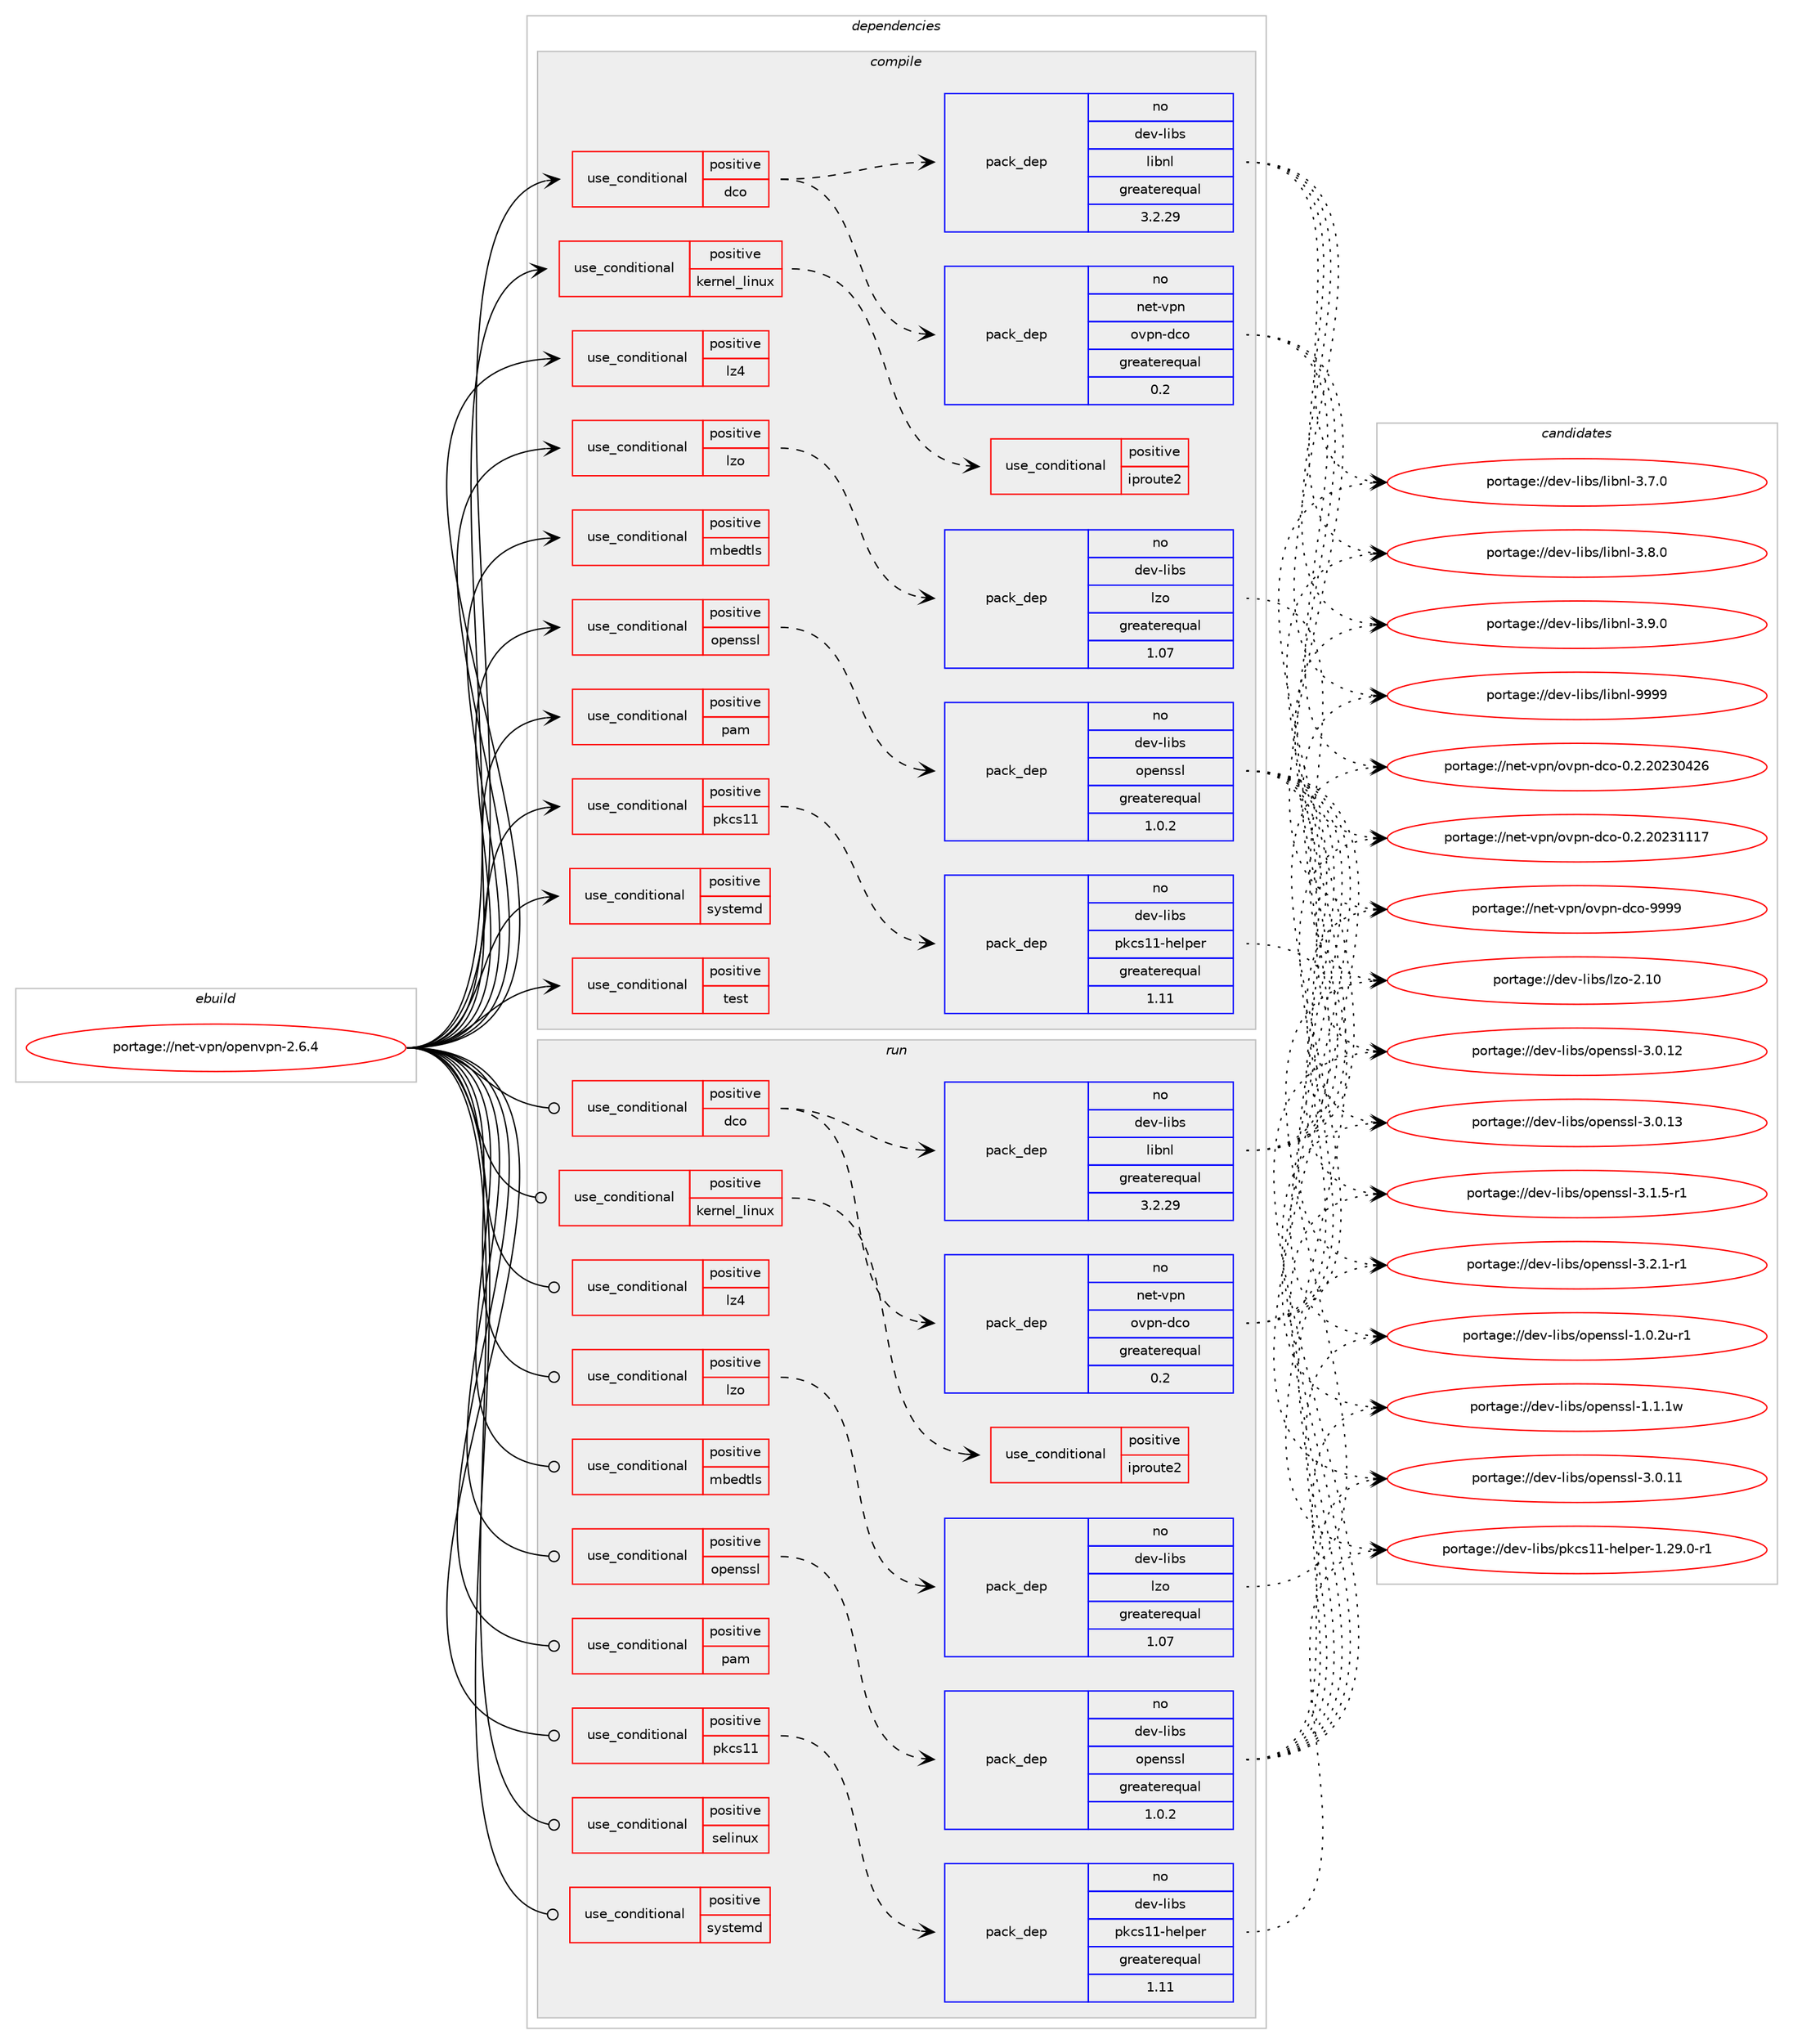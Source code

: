digraph prolog {

# *************
# Graph options
# *************

newrank=true;
concentrate=true;
compound=true;
graph [rankdir=LR,fontname=Helvetica,fontsize=10,ranksep=1.5];#, ranksep=2.5, nodesep=0.2];
edge  [arrowhead=vee];
node  [fontname=Helvetica,fontsize=10];

# **********
# The ebuild
# **********

subgraph cluster_leftcol {
color=gray;
rank=same;
label=<<i>ebuild</i>>;
id [label="portage://net-vpn/openvpn-2.6.4", color=red, width=4, href="../net-vpn/openvpn-2.6.4.svg"];
}

# ****************
# The dependencies
# ****************

subgraph cluster_midcol {
color=gray;
label=<<i>dependencies</i>>;
subgraph cluster_compile {
fillcolor="#eeeeee";
style=filled;
label=<<i>compile</i>>;
subgraph cond3940 {
dependency5099 [label=<<TABLE BORDER="0" CELLBORDER="1" CELLSPACING="0" CELLPADDING="4"><TR><TD ROWSPAN="3" CELLPADDING="10">use_conditional</TD></TR><TR><TD>positive</TD></TR><TR><TD>dco</TD></TR></TABLE>>, shape=none, color=red];
subgraph pack1109 {
dependency5100 [label=<<TABLE BORDER="0" CELLBORDER="1" CELLSPACING="0" CELLPADDING="4" WIDTH="220"><TR><TD ROWSPAN="6" CELLPADDING="30">pack_dep</TD></TR><TR><TD WIDTH="110">no</TD></TR><TR><TD>net-vpn</TD></TR><TR><TD>ovpn-dco</TD></TR><TR><TD>greaterequal</TD></TR><TR><TD>0.2</TD></TR></TABLE>>, shape=none, color=blue];
}
dependency5099:e -> dependency5100:w [weight=20,style="dashed",arrowhead="vee"];
subgraph pack1110 {
dependency5101 [label=<<TABLE BORDER="0" CELLBORDER="1" CELLSPACING="0" CELLPADDING="4" WIDTH="220"><TR><TD ROWSPAN="6" CELLPADDING="30">pack_dep</TD></TR><TR><TD WIDTH="110">no</TD></TR><TR><TD>dev-libs</TD></TR><TR><TD>libnl</TD></TR><TR><TD>greaterequal</TD></TR><TR><TD>3.2.29</TD></TR></TABLE>>, shape=none, color=blue];
}
dependency5099:e -> dependency5101:w [weight=20,style="dashed",arrowhead="vee"];
}
id:e -> dependency5099:w [weight=20,style="solid",arrowhead="vee"];
subgraph cond3941 {
dependency5102 [label=<<TABLE BORDER="0" CELLBORDER="1" CELLSPACING="0" CELLPADDING="4"><TR><TD ROWSPAN="3" CELLPADDING="10">use_conditional</TD></TR><TR><TD>positive</TD></TR><TR><TD>kernel_linux</TD></TR></TABLE>>, shape=none, color=red];
subgraph cond3942 {
dependency5103 [label=<<TABLE BORDER="0" CELLBORDER="1" CELLSPACING="0" CELLPADDING="4"><TR><TD ROWSPAN="3" CELLPADDING="10">use_conditional</TD></TR><TR><TD>positive</TD></TR><TR><TD>iproute2</TD></TR></TABLE>>, shape=none, color=red];
# *** BEGIN UNKNOWN DEPENDENCY TYPE (TODO) ***
# dependency5103 -> package_dependency(portage://net-vpn/openvpn-2.6.4,install,no,sys-apps,iproute2,none,[,,],[],[use(disable(minimal),none)])
# *** END UNKNOWN DEPENDENCY TYPE (TODO) ***

}
dependency5102:e -> dependency5103:w [weight=20,style="dashed",arrowhead="vee"];
}
id:e -> dependency5102:w [weight=20,style="solid",arrowhead="vee"];
subgraph cond3943 {
dependency5104 [label=<<TABLE BORDER="0" CELLBORDER="1" CELLSPACING="0" CELLPADDING="4"><TR><TD ROWSPAN="3" CELLPADDING="10">use_conditional</TD></TR><TR><TD>positive</TD></TR><TR><TD>lz4</TD></TR></TABLE>>, shape=none, color=red];
# *** BEGIN UNKNOWN DEPENDENCY TYPE (TODO) ***
# dependency5104 -> package_dependency(portage://net-vpn/openvpn-2.6.4,install,no,app-arch,lz4,none,[,,],[],[])
# *** END UNKNOWN DEPENDENCY TYPE (TODO) ***

}
id:e -> dependency5104:w [weight=20,style="solid",arrowhead="vee"];
subgraph cond3944 {
dependency5105 [label=<<TABLE BORDER="0" CELLBORDER="1" CELLSPACING="0" CELLPADDING="4"><TR><TD ROWSPAN="3" CELLPADDING="10">use_conditional</TD></TR><TR><TD>positive</TD></TR><TR><TD>lzo</TD></TR></TABLE>>, shape=none, color=red];
subgraph pack1111 {
dependency5106 [label=<<TABLE BORDER="0" CELLBORDER="1" CELLSPACING="0" CELLPADDING="4" WIDTH="220"><TR><TD ROWSPAN="6" CELLPADDING="30">pack_dep</TD></TR><TR><TD WIDTH="110">no</TD></TR><TR><TD>dev-libs</TD></TR><TR><TD>lzo</TD></TR><TR><TD>greaterequal</TD></TR><TR><TD>1.07</TD></TR></TABLE>>, shape=none, color=blue];
}
dependency5105:e -> dependency5106:w [weight=20,style="dashed",arrowhead="vee"];
}
id:e -> dependency5105:w [weight=20,style="solid",arrowhead="vee"];
subgraph cond3945 {
dependency5107 [label=<<TABLE BORDER="0" CELLBORDER="1" CELLSPACING="0" CELLPADDING="4"><TR><TD ROWSPAN="3" CELLPADDING="10">use_conditional</TD></TR><TR><TD>positive</TD></TR><TR><TD>mbedtls</TD></TR></TABLE>>, shape=none, color=red];
# *** BEGIN UNKNOWN DEPENDENCY TYPE (TODO) ***
# dependency5107 -> package_dependency(portage://net-vpn/openvpn-2.6.4,install,no,net-libs,mbedtls,none,[,,],any_same_slot,[])
# *** END UNKNOWN DEPENDENCY TYPE (TODO) ***

}
id:e -> dependency5107:w [weight=20,style="solid",arrowhead="vee"];
subgraph cond3946 {
dependency5108 [label=<<TABLE BORDER="0" CELLBORDER="1" CELLSPACING="0" CELLPADDING="4"><TR><TD ROWSPAN="3" CELLPADDING="10">use_conditional</TD></TR><TR><TD>positive</TD></TR><TR><TD>openssl</TD></TR></TABLE>>, shape=none, color=red];
subgraph pack1112 {
dependency5109 [label=<<TABLE BORDER="0" CELLBORDER="1" CELLSPACING="0" CELLPADDING="4" WIDTH="220"><TR><TD ROWSPAN="6" CELLPADDING="30">pack_dep</TD></TR><TR><TD WIDTH="110">no</TD></TR><TR><TD>dev-libs</TD></TR><TR><TD>openssl</TD></TR><TR><TD>greaterequal</TD></TR><TR><TD>1.0.2</TD></TR></TABLE>>, shape=none, color=blue];
}
dependency5108:e -> dependency5109:w [weight=20,style="dashed",arrowhead="vee"];
}
id:e -> dependency5108:w [weight=20,style="solid",arrowhead="vee"];
subgraph cond3947 {
dependency5110 [label=<<TABLE BORDER="0" CELLBORDER="1" CELLSPACING="0" CELLPADDING="4"><TR><TD ROWSPAN="3" CELLPADDING="10">use_conditional</TD></TR><TR><TD>positive</TD></TR><TR><TD>pam</TD></TR></TABLE>>, shape=none, color=red];
# *** BEGIN UNKNOWN DEPENDENCY TYPE (TODO) ***
# dependency5110 -> package_dependency(portage://net-vpn/openvpn-2.6.4,install,no,sys-libs,pam,none,[,,],[],[])
# *** END UNKNOWN DEPENDENCY TYPE (TODO) ***

}
id:e -> dependency5110:w [weight=20,style="solid",arrowhead="vee"];
subgraph cond3948 {
dependency5111 [label=<<TABLE BORDER="0" CELLBORDER="1" CELLSPACING="0" CELLPADDING="4"><TR><TD ROWSPAN="3" CELLPADDING="10">use_conditional</TD></TR><TR><TD>positive</TD></TR><TR><TD>pkcs11</TD></TR></TABLE>>, shape=none, color=red];
subgraph pack1113 {
dependency5112 [label=<<TABLE BORDER="0" CELLBORDER="1" CELLSPACING="0" CELLPADDING="4" WIDTH="220"><TR><TD ROWSPAN="6" CELLPADDING="30">pack_dep</TD></TR><TR><TD WIDTH="110">no</TD></TR><TR><TD>dev-libs</TD></TR><TR><TD>pkcs11-helper</TD></TR><TR><TD>greaterequal</TD></TR><TR><TD>1.11</TD></TR></TABLE>>, shape=none, color=blue];
}
dependency5111:e -> dependency5112:w [weight=20,style="dashed",arrowhead="vee"];
}
id:e -> dependency5111:w [weight=20,style="solid",arrowhead="vee"];
subgraph cond3949 {
dependency5113 [label=<<TABLE BORDER="0" CELLBORDER="1" CELLSPACING="0" CELLPADDING="4"><TR><TD ROWSPAN="3" CELLPADDING="10">use_conditional</TD></TR><TR><TD>positive</TD></TR><TR><TD>systemd</TD></TR></TABLE>>, shape=none, color=red];
# *** BEGIN UNKNOWN DEPENDENCY TYPE (TODO) ***
# dependency5113 -> package_dependency(portage://net-vpn/openvpn-2.6.4,install,no,sys-apps,systemd,none,[,,],[],[])
# *** END UNKNOWN DEPENDENCY TYPE (TODO) ***

}
id:e -> dependency5113:w [weight=20,style="solid",arrowhead="vee"];
subgraph cond3950 {
dependency5114 [label=<<TABLE BORDER="0" CELLBORDER="1" CELLSPACING="0" CELLPADDING="4"><TR><TD ROWSPAN="3" CELLPADDING="10">use_conditional</TD></TR><TR><TD>positive</TD></TR><TR><TD>test</TD></TR></TABLE>>, shape=none, color=red];
# *** BEGIN UNKNOWN DEPENDENCY TYPE (TODO) ***
# dependency5114 -> package_dependency(portage://net-vpn/openvpn-2.6.4,install,no,dev-util,cmocka,none,[,,],[],[])
# *** END UNKNOWN DEPENDENCY TYPE (TODO) ***

}
id:e -> dependency5114:w [weight=20,style="solid",arrowhead="vee"];
# *** BEGIN UNKNOWN DEPENDENCY TYPE (TODO) ***
# id -> package_dependency(portage://net-vpn/openvpn-2.6.4,install,no,sys-libs,libcap-ng,none,[,,],any_same_slot,[])
# *** END UNKNOWN DEPENDENCY TYPE (TODO) ***

}
subgraph cluster_compileandrun {
fillcolor="#eeeeee";
style=filled;
label=<<i>compile and run</i>>;
}
subgraph cluster_run {
fillcolor="#eeeeee";
style=filled;
label=<<i>run</i>>;
subgraph cond3951 {
dependency5115 [label=<<TABLE BORDER="0" CELLBORDER="1" CELLSPACING="0" CELLPADDING="4"><TR><TD ROWSPAN="3" CELLPADDING="10">use_conditional</TD></TR><TR><TD>positive</TD></TR><TR><TD>dco</TD></TR></TABLE>>, shape=none, color=red];
subgraph pack1114 {
dependency5116 [label=<<TABLE BORDER="0" CELLBORDER="1" CELLSPACING="0" CELLPADDING="4" WIDTH="220"><TR><TD ROWSPAN="6" CELLPADDING="30">pack_dep</TD></TR><TR><TD WIDTH="110">no</TD></TR><TR><TD>net-vpn</TD></TR><TR><TD>ovpn-dco</TD></TR><TR><TD>greaterequal</TD></TR><TR><TD>0.2</TD></TR></TABLE>>, shape=none, color=blue];
}
dependency5115:e -> dependency5116:w [weight=20,style="dashed",arrowhead="vee"];
subgraph pack1115 {
dependency5117 [label=<<TABLE BORDER="0" CELLBORDER="1" CELLSPACING="0" CELLPADDING="4" WIDTH="220"><TR><TD ROWSPAN="6" CELLPADDING="30">pack_dep</TD></TR><TR><TD WIDTH="110">no</TD></TR><TR><TD>dev-libs</TD></TR><TR><TD>libnl</TD></TR><TR><TD>greaterequal</TD></TR><TR><TD>3.2.29</TD></TR></TABLE>>, shape=none, color=blue];
}
dependency5115:e -> dependency5117:w [weight=20,style="dashed",arrowhead="vee"];
}
id:e -> dependency5115:w [weight=20,style="solid",arrowhead="odot"];
subgraph cond3952 {
dependency5118 [label=<<TABLE BORDER="0" CELLBORDER="1" CELLSPACING="0" CELLPADDING="4"><TR><TD ROWSPAN="3" CELLPADDING="10">use_conditional</TD></TR><TR><TD>positive</TD></TR><TR><TD>kernel_linux</TD></TR></TABLE>>, shape=none, color=red];
subgraph cond3953 {
dependency5119 [label=<<TABLE BORDER="0" CELLBORDER="1" CELLSPACING="0" CELLPADDING="4"><TR><TD ROWSPAN="3" CELLPADDING="10">use_conditional</TD></TR><TR><TD>positive</TD></TR><TR><TD>iproute2</TD></TR></TABLE>>, shape=none, color=red];
# *** BEGIN UNKNOWN DEPENDENCY TYPE (TODO) ***
# dependency5119 -> package_dependency(portage://net-vpn/openvpn-2.6.4,run,no,sys-apps,iproute2,none,[,,],[],[use(disable(minimal),none)])
# *** END UNKNOWN DEPENDENCY TYPE (TODO) ***

}
dependency5118:e -> dependency5119:w [weight=20,style="dashed",arrowhead="vee"];
}
id:e -> dependency5118:w [weight=20,style="solid",arrowhead="odot"];
subgraph cond3954 {
dependency5120 [label=<<TABLE BORDER="0" CELLBORDER="1" CELLSPACING="0" CELLPADDING="4"><TR><TD ROWSPAN="3" CELLPADDING="10">use_conditional</TD></TR><TR><TD>positive</TD></TR><TR><TD>lz4</TD></TR></TABLE>>, shape=none, color=red];
# *** BEGIN UNKNOWN DEPENDENCY TYPE (TODO) ***
# dependency5120 -> package_dependency(portage://net-vpn/openvpn-2.6.4,run,no,app-arch,lz4,none,[,,],[],[])
# *** END UNKNOWN DEPENDENCY TYPE (TODO) ***

}
id:e -> dependency5120:w [weight=20,style="solid",arrowhead="odot"];
subgraph cond3955 {
dependency5121 [label=<<TABLE BORDER="0" CELLBORDER="1" CELLSPACING="0" CELLPADDING="4"><TR><TD ROWSPAN="3" CELLPADDING="10">use_conditional</TD></TR><TR><TD>positive</TD></TR><TR><TD>lzo</TD></TR></TABLE>>, shape=none, color=red];
subgraph pack1116 {
dependency5122 [label=<<TABLE BORDER="0" CELLBORDER="1" CELLSPACING="0" CELLPADDING="4" WIDTH="220"><TR><TD ROWSPAN="6" CELLPADDING="30">pack_dep</TD></TR><TR><TD WIDTH="110">no</TD></TR><TR><TD>dev-libs</TD></TR><TR><TD>lzo</TD></TR><TR><TD>greaterequal</TD></TR><TR><TD>1.07</TD></TR></TABLE>>, shape=none, color=blue];
}
dependency5121:e -> dependency5122:w [weight=20,style="dashed",arrowhead="vee"];
}
id:e -> dependency5121:w [weight=20,style="solid",arrowhead="odot"];
subgraph cond3956 {
dependency5123 [label=<<TABLE BORDER="0" CELLBORDER="1" CELLSPACING="0" CELLPADDING="4"><TR><TD ROWSPAN="3" CELLPADDING="10">use_conditional</TD></TR><TR><TD>positive</TD></TR><TR><TD>mbedtls</TD></TR></TABLE>>, shape=none, color=red];
# *** BEGIN UNKNOWN DEPENDENCY TYPE (TODO) ***
# dependency5123 -> package_dependency(portage://net-vpn/openvpn-2.6.4,run,no,net-libs,mbedtls,none,[,,],any_same_slot,[])
# *** END UNKNOWN DEPENDENCY TYPE (TODO) ***

}
id:e -> dependency5123:w [weight=20,style="solid",arrowhead="odot"];
subgraph cond3957 {
dependency5124 [label=<<TABLE BORDER="0" CELLBORDER="1" CELLSPACING="0" CELLPADDING="4"><TR><TD ROWSPAN="3" CELLPADDING="10">use_conditional</TD></TR><TR><TD>positive</TD></TR><TR><TD>openssl</TD></TR></TABLE>>, shape=none, color=red];
subgraph pack1117 {
dependency5125 [label=<<TABLE BORDER="0" CELLBORDER="1" CELLSPACING="0" CELLPADDING="4" WIDTH="220"><TR><TD ROWSPAN="6" CELLPADDING="30">pack_dep</TD></TR><TR><TD WIDTH="110">no</TD></TR><TR><TD>dev-libs</TD></TR><TR><TD>openssl</TD></TR><TR><TD>greaterequal</TD></TR><TR><TD>1.0.2</TD></TR></TABLE>>, shape=none, color=blue];
}
dependency5124:e -> dependency5125:w [weight=20,style="dashed",arrowhead="vee"];
}
id:e -> dependency5124:w [weight=20,style="solid",arrowhead="odot"];
subgraph cond3958 {
dependency5126 [label=<<TABLE BORDER="0" CELLBORDER="1" CELLSPACING="0" CELLPADDING="4"><TR><TD ROWSPAN="3" CELLPADDING="10">use_conditional</TD></TR><TR><TD>positive</TD></TR><TR><TD>pam</TD></TR></TABLE>>, shape=none, color=red];
# *** BEGIN UNKNOWN DEPENDENCY TYPE (TODO) ***
# dependency5126 -> package_dependency(portage://net-vpn/openvpn-2.6.4,run,no,sys-libs,pam,none,[,,],[],[])
# *** END UNKNOWN DEPENDENCY TYPE (TODO) ***

}
id:e -> dependency5126:w [weight=20,style="solid",arrowhead="odot"];
subgraph cond3959 {
dependency5127 [label=<<TABLE BORDER="0" CELLBORDER="1" CELLSPACING="0" CELLPADDING="4"><TR><TD ROWSPAN="3" CELLPADDING="10">use_conditional</TD></TR><TR><TD>positive</TD></TR><TR><TD>pkcs11</TD></TR></TABLE>>, shape=none, color=red];
subgraph pack1118 {
dependency5128 [label=<<TABLE BORDER="0" CELLBORDER="1" CELLSPACING="0" CELLPADDING="4" WIDTH="220"><TR><TD ROWSPAN="6" CELLPADDING="30">pack_dep</TD></TR><TR><TD WIDTH="110">no</TD></TR><TR><TD>dev-libs</TD></TR><TR><TD>pkcs11-helper</TD></TR><TR><TD>greaterequal</TD></TR><TR><TD>1.11</TD></TR></TABLE>>, shape=none, color=blue];
}
dependency5127:e -> dependency5128:w [weight=20,style="dashed",arrowhead="vee"];
}
id:e -> dependency5127:w [weight=20,style="solid",arrowhead="odot"];
subgraph cond3960 {
dependency5129 [label=<<TABLE BORDER="0" CELLBORDER="1" CELLSPACING="0" CELLPADDING="4"><TR><TD ROWSPAN="3" CELLPADDING="10">use_conditional</TD></TR><TR><TD>positive</TD></TR><TR><TD>selinux</TD></TR></TABLE>>, shape=none, color=red];
# *** BEGIN UNKNOWN DEPENDENCY TYPE (TODO) ***
# dependency5129 -> package_dependency(portage://net-vpn/openvpn-2.6.4,run,no,sec-policy,selinux-openvpn,none,[,,],[],[])
# *** END UNKNOWN DEPENDENCY TYPE (TODO) ***

}
id:e -> dependency5129:w [weight=20,style="solid",arrowhead="odot"];
subgraph cond3961 {
dependency5130 [label=<<TABLE BORDER="0" CELLBORDER="1" CELLSPACING="0" CELLPADDING="4"><TR><TD ROWSPAN="3" CELLPADDING="10">use_conditional</TD></TR><TR><TD>positive</TD></TR><TR><TD>systemd</TD></TR></TABLE>>, shape=none, color=red];
# *** BEGIN UNKNOWN DEPENDENCY TYPE (TODO) ***
# dependency5130 -> package_dependency(portage://net-vpn/openvpn-2.6.4,run,no,sys-apps,systemd,none,[,,],[],[])
# *** END UNKNOWN DEPENDENCY TYPE (TODO) ***

}
id:e -> dependency5130:w [weight=20,style="solid",arrowhead="odot"];
# *** BEGIN UNKNOWN DEPENDENCY TYPE (TODO) ***
# id -> package_dependency(portage://net-vpn/openvpn-2.6.4,run,no,acct-group,openvpn,none,[,,],[],[])
# *** END UNKNOWN DEPENDENCY TYPE (TODO) ***

# *** BEGIN UNKNOWN DEPENDENCY TYPE (TODO) ***
# id -> package_dependency(portage://net-vpn/openvpn-2.6.4,run,no,acct-user,openvpn,none,[,,],[],[])
# *** END UNKNOWN DEPENDENCY TYPE (TODO) ***

# *** BEGIN UNKNOWN DEPENDENCY TYPE (TODO) ***
# id -> package_dependency(portage://net-vpn/openvpn-2.6.4,run,no,sys-libs,libcap-ng,none,[,,],any_same_slot,[])
# *** END UNKNOWN DEPENDENCY TYPE (TODO) ***

# *** BEGIN UNKNOWN DEPENDENCY TYPE (TODO) ***
# id -> package_dependency(portage://net-vpn/openvpn-2.6.4,run,no,virtual,tmpfiles,none,[,,],[],[])
# *** END UNKNOWN DEPENDENCY TYPE (TODO) ***

}
}

# **************
# The candidates
# **************

subgraph cluster_choices {
rank=same;
color=gray;
label=<<i>candidates</i>>;

subgraph choice1109 {
color=black;
nodesep=1;
choice1101011164511811211047111118112110451009911145484650465048505148525054 [label="portage://net-vpn/ovpn-dco-0.2.20230426", color=red, width=4,href="../net-vpn/ovpn-dco-0.2.20230426.svg"];
choice1101011164511811211047111118112110451009911145484650465048505149494955 [label="portage://net-vpn/ovpn-dco-0.2.20231117", color=red, width=4,href="../net-vpn/ovpn-dco-0.2.20231117.svg"];
choice110101116451181121104711111811211045100991114557575757 [label="portage://net-vpn/ovpn-dco-9999", color=red, width=4,href="../net-vpn/ovpn-dco-9999.svg"];
dependency5100:e -> choice1101011164511811211047111118112110451009911145484650465048505148525054:w [style=dotted,weight="100"];
dependency5100:e -> choice1101011164511811211047111118112110451009911145484650465048505149494955:w [style=dotted,weight="100"];
dependency5100:e -> choice110101116451181121104711111811211045100991114557575757:w [style=dotted,weight="100"];
}
subgraph choice1110 {
color=black;
nodesep=1;
choice10010111845108105981154710810598110108455146554648 [label="portage://dev-libs/libnl-3.7.0", color=red, width=4,href="../dev-libs/libnl-3.7.0.svg"];
choice10010111845108105981154710810598110108455146564648 [label="portage://dev-libs/libnl-3.8.0", color=red, width=4,href="../dev-libs/libnl-3.8.0.svg"];
choice10010111845108105981154710810598110108455146574648 [label="portage://dev-libs/libnl-3.9.0", color=red, width=4,href="../dev-libs/libnl-3.9.0.svg"];
choice100101118451081059811547108105981101084557575757 [label="portage://dev-libs/libnl-9999", color=red, width=4,href="../dev-libs/libnl-9999.svg"];
dependency5101:e -> choice10010111845108105981154710810598110108455146554648:w [style=dotted,weight="100"];
dependency5101:e -> choice10010111845108105981154710810598110108455146564648:w [style=dotted,weight="100"];
dependency5101:e -> choice10010111845108105981154710810598110108455146574648:w [style=dotted,weight="100"];
dependency5101:e -> choice100101118451081059811547108105981101084557575757:w [style=dotted,weight="100"];
}
subgraph choice1111 {
color=black;
nodesep=1;
choice1001011184510810598115471081221114550464948 [label="portage://dev-libs/lzo-2.10", color=red, width=4,href="../dev-libs/lzo-2.10.svg"];
dependency5106:e -> choice1001011184510810598115471081221114550464948:w [style=dotted,weight="100"];
}
subgraph choice1112 {
color=black;
nodesep=1;
choice1001011184510810598115471111121011101151151084549464846501174511449 [label="portage://dev-libs/openssl-1.0.2u-r1", color=red, width=4,href="../dev-libs/openssl-1.0.2u-r1.svg"];
choice100101118451081059811547111112101110115115108454946494649119 [label="portage://dev-libs/openssl-1.1.1w", color=red, width=4,href="../dev-libs/openssl-1.1.1w.svg"];
choice10010111845108105981154711111210111011511510845514648464949 [label="portage://dev-libs/openssl-3.0.11", color=red, width=4,href="../dev-libs/openssl-3.0.11.svg"];
choice10010111845108105981154711111210111011511510845514648464950 [label="portage://dev-libs/openssl-3.0.12", color=red, width=4,href="../dev-libs/openssl-3.0.12.svg"];
choice10010111845108105981154711111210111011511510845514648464951 [label="portage://dev-libs/openssl-3.0.13", color=red, width=4,href="../dev-libs/openssl-3.0.13.svg"];
choice1001011184510810598115471111121011101151151084551464946534511449 [label="portage://dev-libs/openssl-3.1.5-r1", color=red, width=4,href="../dev-libs/openssl-3.1.5-r1.svg"];
choice1001011184510810598115471111121011101151151084551465046494511449 [label="portage://dev-libs/openssl-3.2.1-r1", color=red, width=4,href="../dev-libs/openssl-3.2.1-r1.svg"];
dependency5109:e -> choice1001011184510810598115471111121011101151151084549464846501174511449:w [style=dotted,weight="100"];
dependency5109:e -> choice100101118451081059811547111112101110115115108454946494649119:w [style=dotted,weight="100"];
dependency5109:e -> choice10010111845108105981154711111210111011511510845514648464949:w [style=dotted,weight="100"];
dependency5109:e -> choice10010111845108105981154711111210111011511510845514648464950:w [style=dotted,weight="100"];
dependency5109:e -> choice10010111845108105981154711111210111011511510845514648464951:w [style=dotted,weight="100"];
dependency5109:e -> choice1001011184510810598115471111121011101151151084551464946534511449:w [style=dotted,weight="100"];
dependency5109:e -> choice1001011184510810598115471111121011101151151084551465046494511449:w [style=dotted,weight="100"];
}
subgraph choice1113 {
color=black;
nodesep=1;
choice10010111845108105981154711210799115494945104101108112101114454946505746484511449 [label="portage://dev-libs/pkcs11-helper-1.29.0-r1", color=red, width=4,href="../dev-libs/pkcs11-helper-1.29.0-r1.svg"];
dependency5112:e -> choice10010111845108105981154711210799115494945104101108112101114454946505746484511449:w [style=dotted,weight="100"];
}
subgraph choice1114 {
color=black;
nodesep=1;
choice1101011164511811211047111118112110451009911145484650465048505148525054 [label="portage://net-vpn/ovpn-dco-0.2.20230426", color=red, width=4,href="../net-vpn/ovpn-dco-0.2.20230426.svg"];
choice1101011164511811211047111118112110451009911145484650465048505149494955 [label="portage://net-vpn/ovpn-dco-0.2.20231117", color=red, width=4,href="../net-vpn/ovpn-dco-0.2.20231117.svg"];
choice110101116451181121104711111811211045100991114557575757 [label="portage://net-vpn/ovpn-dco-9999", color=red, width=4,href="../net-vpn/ovpn-dco-9999.svg"];
dependency5116:e -> choice1101011164511811211047111118112110451009911145484650465048505148525054:w [style=dotted,weight="100"];
dependency5116:e -> choice1101011164511811211047111118112110451009911145484650465048505149494955:w [style=dotted,weight="100"];
dependency5116:e -> choice110101116451181121104711111811211045100991114557575757:w [style=dotted,weight="100"];
}
subgraph choice1115 {
color=black;
nodesep=1;
choice10010111845108105981154710810598110108455146554648 [label="portage://dev-libs/libnl-3.7.0", color=red, width=4,href="../dev-libs/libnl-3.7.0.svg"];
choice10010111845108105981154710810598110108455146564648 [label="portage://dev-libs/libnl-3.8.0", color=red, width=4,href="../dev-libs/libnl-3.8.0.svg"];
choice10010111845108105981154710810598110108455146574648 [label="portage://dev-libs/libnl-3.9.0", color=red, width=4,href="../dev-libs/libnl-3.9.0.svg"];
choice100101118451081059811547108105981101084557575757 [label="portage://dev-libs/libnl-9999", color=red, width=4,href="../dev-libs/libnl-9999.svg"];
dependency5117:e -> choice10010111845108105981154710810598110108455146554648:w [style=dotted,weight="100"];
dependency5117:e -> choice10010111845108105981154710810598110108455146564648:w [style=dotted,weight="100"];
dependency5117:e -> choice10010111845108105981154710810598110108455146574648:w [style=dotted,weight="100"];
dependency5117:e -> choice100101118451081059811547108105981101084557575757:w [style=dotted,weight="100"];
}
subgraph choice1116 {
color=black;
nodesep=1;
choice1001011184510810598115471081221114550464948 [label="portage://dev-libs/lzo-2.10", color=red, width=4,href="../dev-libs/lzo-2.10.svg"];
dependency5122:e -> choice1001011184510810598115471081221114550464948:w [style=dotted,weight="100"];
}
subgraph choice1117 {
color=black;
nodesep=1;
choice1001011184510810598115471111121011101151151084549464846501174511449 [label="portage://dev-libs/openssl-1.0.2u-r1", color=red, width=4,href="../dev-libs/openssl-1.0.2u-r1.svg"];
choice100101118451081059811547111112101110115115108454946494649119 [label="portage://dev-libs/openssl-1.1.1w", color=red, width=4,href="../dev-libs/openssl-1.1.1w.svg"];
choice10010111845108105981154711111210111011511510845514648464949 [label="portage://dev-libs/openssl-3.0.11", color=red, width=4,href="../dev-libs/openssl-3.0.11.svg"];
choice10010111845108105981154711111210111011511510845514648464950 [label="portage://dev-libs/openssl-3.0.12", color=red, width=4,href="../dev-libs/openssl-3.0.12.svg"];
choice10010111845108105981154711111210111011511510845514648464951 [label="portage://dev-libs/openssl-3.0.13", color=red, width=4,href="../dev-libs/openssl-3.0.13.svg"];
choice1001011184510810598115471111121011101151151084551464946534511449 [label="portage://dev-libs/openssl-3.1.5-r1", color=red, width=4,href="../dev-libs/openssl-3.1.5-r1.svg"];
choice1001011184510810598115471111121011101151151084551465046494511449 [label="portage://dev-libs/openssl-3.2.1-r1", color=red, width=4,href="../dev-libs/openssl-3.2.1-r1.svg"];
dependency5125:e -> choice1001011184510810598115471111121011101151151084549464846501174511449:w [style=dotted,weight="100"];
dependency5125:e -> choice100101118451081059811547111112101110115115108454946494649119:w [style=dotted,weight="100"];
dependency5125:e -> choice10010111845108105981154711111210111011511510845514648464949:w [style=dotted,weight="100"];
dependency5125:e -> choice10010111845108105981154711111210111011511510845514648464950:w [style=dotted,weight="100"];
dependency5125:e -> choice10010111845108105981154711111210111011511510845514648464951:w [style=dotted,weight="100"];
dependency5125:e -> choice1001011184510810598115471111121011101151151084551464946534511449:w [style=dotted,weight="100"];
dependency5125:e -> choice1001011184510810598115471111121011101151151084551465046494511449:w [style=dotted,weight="100"];
}
subgraph choice1118 {
color=black;
nodesep=1;
choice10010111845108105981154711210799115494945104101108112101114454946505746484511449 [label="portage://dev-libs/pkcs11-helper-1.29.0-r1", color=red, width=4,href="../dev-libs/pkcs11-helper-1.29.0-r1.svg"];
dependency5128:e -> choice10010111845108105981154711210799115494945104101108112101114454946505746484511449:w [style=dotted,weight="100"];
}
}

}
